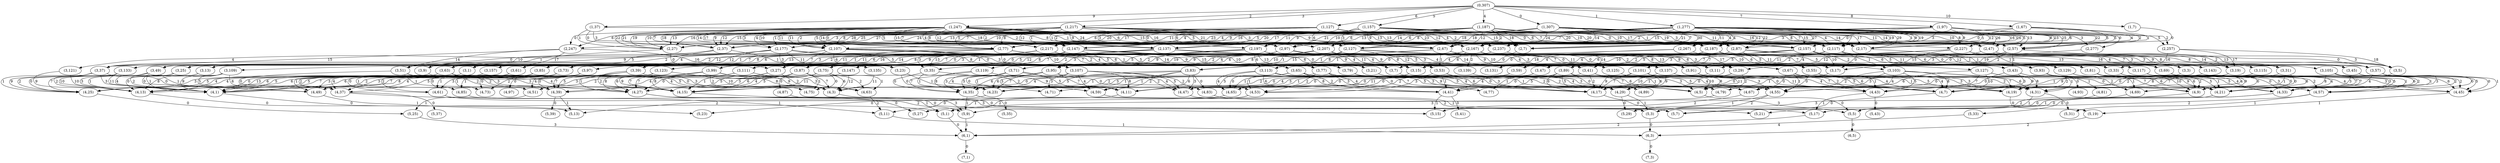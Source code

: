strict digraph G {
  1 [ label="(0,307)" ];
  2 [ label="(1,7)" ];
  3 [ label="(2,7)" ];
  4 [ label="(3,7)" ];
  5 [ label="(4,7)" ];
  6 [ label="(5,7)" ];
  7 [ label="(1,37)" ];
  8 [ label="(2,17)" ];
  9 [ label="(3,3)" ];
  10 [ label="(4,3)" ];
  11 [ label="(5,3)" ];
  12 [ label="(6,3)" ];
  13 [ label="(7,3)" ];
  14 [ label="(3,17)" ];
  15 [ label="(4,5)" ];
  16 [ label="(5,5)" ];
  17 [ label="(6,5)" ];
  18 [ label="(4,17)" ];
  19 [ label="(5,17)" ];
  20 [ label="(6,1)" ];
  21 [ label="(7,1)" ];
  22 [ label="(2,27)" ];
  23 [ label="(3,13)" ];
  24 [ label="(4,1)" ];
  25 [ label="(5,1)" ];
  26 [ label="(4,13)" ];
  27 [ label="(5,13)" ];
  28 [ label="(3,27)" ];
  29 [ label="(4,15)" ];
  30 [ label="(5,15)" ];
  31 [ label="(4,27)" ];
  32 [ label="(5,27)" ];
  33 [ label="(2,37)" ];
  34 [ label="(3,9)" ];
  35 [ label="(4,9)" ];
  36 [ label="(5,9)" ];
  37 [ label="(3,23)" ];
  38 [ label="(4,11)" ];
  39 [ label="(5,11)" ];
  40 [ label="(4,23)" ];
  41 [ label="(5,23)" ];
  42 [ label="(3,37)" ];
  43 [ label="(4,25)" ];
  44 [ label="(5,25)" ];
  45 [ label="(4,37)" ];
  46 [ label="(5,37)" ];
  47 [ label="(1,67)" ];
  48 [ label="(2,47)" ];
  49 [ label="(3,5)" ];
  50 [ label="(3,19)" ];
  51 [ label="(4,19)" ];
  52 [ label="(5,19)" ];
  53 [ label="(3,33)" ];
  54 [ label="(4,21)" ];
  55 [ label="(5,21)" ];
  56 [ label="(4,33)" ];
  57 [ label="(5,33)" ];
  58 [ label="(3,47)" ];
  59 [ label="(4,35)" ];
  60 [ label="(5,35)" ];
  61 [ label="(4,47)" ];
  62 [ label="(2,57)" ];
  63 [ label="(3,1)" ];
  64 [ label="(3,15)" ];
  65 [ label="(3,29)" ];
  66 [ label="(4,29)" ];
  67 [ label="(5,29)" ];
  68 [ label="(3,43)" ];
  69 [ label="(4,31)" ];
  70 [ label="(5,31)" ];
  71 [ label="(4,43)" ];
  72 [ label="(5,43)" ];
  73 [ label="(3,57)" ];
  74 [ label="(4,45)" ];
  75 [ label="(4,57)" ];
  76 [ label="(2,67)" ];
  77 [ label="(3,11)" ];
  78 [ label="(3,25)" ];
  79 [ label="(3,39)" ];
  80 [ label="(4,39)" ];
  81 [ label="(5,39)" ];
  82 [ label="(3,53)" ];
  83 [ label="(4,41)" ];
  84 [ label="(5,41)" ];
  85 [ label="(4,53)" ];
  86 [ label="(3,67)" ];
  87 [ label="(4,55)" ];
  88 [ label="(4,67)" ];
  89 [ label="(1,97)" ];
  90 [ label="(2,77)" ];
  91 [ label="(3,21)" ];
  92 [ label="(3,35)" ];
  93 [ label="(3,49)" ];
  94 [ label="(4,49)" ];
  95 [ label="(3,63)" ];
  96 [ label="(4,51)" ];
  97 [ label="(4,63)" ];
  98 [ label="(3,77)" ];
  99 [ label="(4,65)" ];
  100 [ label="(4,77)" ];
  101 [ label="(2,87)" ];
  102 [ label="(3,31)" ];
  103 [ label="(3,45)" ];
  104 [ label="(3,59)" ];
  105 [ label="(4,59)" ];
  106 [ label="(3,73)" ];
  107 [ label="(4,61)" ];
  108 [ label="(4,73)" ];
  109 [ label="(3,87)" ];
  110 [ label="(4,75)" ];
  111 [ label="(4,87)" ];
  112 [ label="(2,97)" ];
  113 [ label="(3,41)" ];
  114 [ label="(3,55)" ];
  115 [ label="(3,69)" ];
  116 [ label="(4,69)" ];
  117 [ label="(3,83)" ];
  118 [ label="(4,71)" ];
  119 [ label="(4,83)" ];
  120 [ label="(3,97)" ];
  121 [ label="(4,85)" ];
  122 [ label="(4,97)" ];
  123 [ label="(1,127)" ];
  124 [ label="(2,107)" ];
  125 [ label="(3,51)" ];
  126 [ label="(3,65)" ];
  127 [ label="(3,79)" ];
  128 [ label="(4,79)" ];
  129 [ label="(3,93)" ];
  130 [ label="(4,81)" ];
  131 [ label="(4,93)" ];
  132 [ label="(3,107)" ];
  133 [ label="(2,117)" ];
  134 [ label="(3,61)" ];
  135 [ label="(3,75)" ];
  136 [ label="(3,89)" ];
  137 [ label="(4,89)" ];
  138 [ label="(3,103)" ];
  139 [ label="(3,117)" ];
  140 [ label="(2,127)" ];
  141 [ label="(3,71)" ];
  142 [ label="(3,85)" ];
  143 [ label="(3,99)" ];
  144 [ label="(3,113)" ];
  145 [ label="(3,127)" ];
  146 [ label="(1,157)" ];
  147 [ label="(2,137)" ];
  148 [ label="(3,81)" ];
  149 [ label="(3,95)" ];
  150 [ label="(3,109)" ];
  151 [ label="(3,123)" ];
  152 [ label="(3,137)" ];
  153 [ label="(2,147)" ];
  154 [ label="(3,91)" ];
  155 [ label="(3,105)" ];
  156 [ label="(3,119)" ];
  157 [ label="(3,133)" ];
  158 [ label="(3,147)" ];
  159 [ label="(2,157)" ];
  160 [ label="(3,101)" ];
  161 [ label="(3,115)" ];
  162 [ label="(3,129)" ];
  163 [ label="(3,143)" ];
  164 [ label="(3,157)" ];
  165 [ label="(1,187)" ];
  166 [ label="(2,167)" ];
  167 [ label="(3,111)" ];
  168 [ label="(3,125)" ];
  169 [ label="(3,139)" ];
  170 [ label="(2,177)" ];
  171 [ label="(3,121)" ];
  172 [ label="(3,135)" ];
  173 [ label="(2,187)" ];
  174 [ label="(3,131)" ];
  175 [ label="(1,217)" ];
  176 [ label="(2,197)" ];
  177 [ label="(2,207)" ];
  178 [ label="(2,217)" ];
  179 [ label="(1,247)" ];
  180 [ label="(2,227)" ];
  181 [ label="(2,237)" ];
  182 [ label="(2,247)" ];
  183 [ label="(1,277)" ];
  184 [ label="(2,257)" ];
  185 [ label="(2,267)" ];
  186 [ label="(2,277)" ];
  187 [ label="(1,307)" ];
  5 -> 6 [ color="black" label="0" ];
  4 -> 5 [ color="black" label="0" ];
  3 -> 4 [ color="black" label="0" ];
  2 -> 3 [ color="black" label="0" ];
  1 -> 2 [ color="black" label="10" ];
  7 -> 3 [ color="black" label="3" ];
  12 -> 13 [ color="black" label="0" ];
  11 -> 12 [ color="black" label="0" ];
  10 -> 11 [ color="black" label="0" ];
  9 -> 10 [ color="black" label="0" ];
  8 -> 9 [ color="black" label="1" ];
  16 -> 17 [ color="black" label="0" ];
  15 -> 16 [ color="black" label="0" ];
  14 -> 15 [ color="black" label="1" ];
  20 -> 21 [ color="black" label="0" ];
  19 -> 20 [ color="black" label="2" ];
  18 -> 19 [ color="black" label="0" ];
  14 -> 18 [ color="black" label="0" ];
  8 -> 14 [ color="black" label="0" ];
  7 -> 8 [ color="black" label="2" ];
  25 -> 20 [ color="black" label="0" ];
  24 -> 25 [ color="black" label="0" ];
  23 -> 24 [ color="black" label="1" ];
  26 -> 27 [ color="black" label="0" ];
  23 -> 26 [ color="black" label="0" ];
  22 -> 23 [ color="black" label="1" ];
  28 -> 10 [ color="black" label="2" ];
  29 -> 30 [ color="black" label="0" ];
  28 -> 29 [ color="black" label="1" ];
  31 -> 25 [ color="black" label="1" ];
  31 -> 32 [ color="black" label="0" ];
  28 -> 31 [ color="black" label="0" ];
  22 -> 28 [ color="black" label="0" ];
  7 -> 22 [ color="black" label="1" ];
  36 -> 20 [ color="black" label="1" ];
  35 -> 36 [ color="black" label="0" ];
  34 -> 35 [ color="black" label="0" ];
  33 -> 34 [ color="black" label="2" ];
  39 -> 12 [ color="black" label="1" ];
  38 -> 39 [ color="black" label="0" ];
  37 -> 38 [ color="black" label="1" ];
  40 -> 41 [ color="black" label="0" ];
  37 -> 40 [ color="black" label="0" ];
  33 -> 37 [ color="black" label="1" ];
  42 -> 24 [ color="black" label="3" ];
  42 -> 26 [ color="black" label="2" ];
  44 -> 20 [ color="black" label="3" ];
  43 -> 44 [ color="black" label="0" ];
  42 -> 43 [ color="black" label="1" ];
  45 -> 39 [ color="black" label="1" ];
  45 -> 46 [ color="black" label="0" ];
  42 -> 45 [ color="black" label="0" ];
  33 -> 42 [ color="black" label="0" ];
  7 -> 33 [ color="black" label="0" ];
  1 -> 7 [ color="black" label="9" ];
  47 -> 3 [ color="black" label="6" ];
  47 -> 8 [ color="black" label="5" ];
  47 -> 22 [ color="black" label="4" ];
  47 -> 33 [ color="black" label="3" ];
  49 -> 15 [ color="black" label="0" ];
  48 -> 49 [ color="black" label="3" ];
  50 -> 5 [ color="black" label="1" ];
  52 -> 12 [ color="black" label="2" ];
  51 -> 52 [ color="black" label="0" ];
  50 -> 51 [ color="black" label="0" ];
  48 -> 50 [ color="black" label="2" ];
  53 -> 35 [ color="black" label="2" ];
  54 -> 55 [ color="black" label="0" ];
  53 -> 54 [ color="black" label="1" ];
  56 -> 6 [ color="black" label="1" ];
  57 -> 20 [ color="black" label="4" ];
  56 -> 57 [ color="black" label="0" ];
  53 -> 56 [ color="black" label="0" ];
  48 -> 53 [ color="black" label="1" ];
  58 -> 38 [ color="black" label="3" ];
  58 -> 40 [ color="black" label="2" ];
  59 -> 36 [ color="black" label="1" ];
  59 -> 60 [ color="black" label="0" ];
  58 -> 59 [ color="black" label="1" ];
  61 -> 55 [ color="black" label="1" ];
  58 -> 61 [ color="black" label="0" ];
  48 -> 58 [ color="black" label="0" ];
  47 -> 48 [ color="black" label="2" ];
  63 -> 24 [ color="black" label="0" ];
  62 -> 63 [ color="black" label="4" ];
  64 -> 10 [ color="black" label="1" ];
  64 -> 29 [ color="black" label="0" ];
  62 -> 64 [ color="black" label="3" ];
  65 -> 15 [ color="black" label="2" ];
  65 -> 18 [ color="black" label="1" ];
  66 -> 11 [ color="black" label="1" ];
  66 -> 67 [ color="black" label="0" ];
  65 -> 66 [ color="black" label="0" ];
  62 -> 65 [ color="black" label="2" ];
  68 -> 5 [ color="black" label="3" ];
  68 -> 51 [ color="black" label="2" ];
  69 -> 16 [ color="black" label="1" ];
  69 -> 70 [ color="black" label="0" ];
  68 -> 69 [ color="black" label="1" ];
  71 -> 19 [ color="black" label="1" ];
  71 -> 72 [ color="black" label="0" ];
  68 -> 71 [ color="black" label="0" ];
  62 -> 68 [ color="black" label="1" ];
  73 -> 35 [ color="black" label="4" ];
  73 -> 54 [ color="black" label="3" ];
  73 -> 56 [ color="black" label="2" ];
  74 -> 52 [ color="black" label="1" ];
  73 -> 74 [ color="black" label="1" ];
  75 -> 16 [ color="black" label="2" ];
  75 -> 70 [ color="black" label="1" ];
  73 -> 75 [ color="black" label="0" ];
  62 -> 73 [ color="black" label="0" ];
  47 -> 62 [ color="black" label="1" ];
  77 -> 38 [ color="black" label="0" ];
  76 -> 77 [ color="black" label="4" ];
  78 -> 24 [ color="black" label="2" ];
  78 -> 26 [ color="black" label="1" ];
  78 -> 43 [ color="black" label="0" ];
  76 -> 78 [ color="black" label="3" ];
  79 -> 10 [ color="black" label="3" ];
  79 -> 29 [ color="black" label="2" ];
  79 -> 31 [ color="black" label="1" ];
  80 -> 27 [ color="black" label="1" ];
  80 -> 81 [ color="black" label="0" ];
  79 -> 80 [ color="black" label="0" ];
  76 -> 79 [ color="black" label="2" ];
  82 -> 15 [ color="black" label="4" ];
  82 -> 18 [ color="black" label="3" ];
  82 -> 66 [ color="black" label="2" ];
  83 -> 30 [ color="black" label="1" ];
  83 -> 84 [ color="black" label="0" ];
  82 -> 83 [ color="black" label="1" ];
  85 -> 25 [ color="black" label="2" ];
  85 -> 32 [ color="black" label="1" ];
  82 -> 85 [ color="black" label="0" ];
  76 -> 82 [ color="black" label="1" ];
  86 -> 5 [ color="black" label="5" ];
  86 -> 51 [ color="black" label="4" ];
  86 -> 69 [ color="black" label="3" ];
  86 -> 71 [ color="black" label="2" ];
  87 -> 11 [ color="black" label="2" ];
  87 -> 67 [ color="black" label="1" ];
  86 -> 87 [ color="black" label="1" ];
  88 -> 30 [ color="black" label="2" ];
  86 -> 88 [ color="black" label="0" ];
  76 -> 86 [ color="black" label="0" ];
  47 -> 76 [ color="black" label="0" ];
  1 -> 47 [ color="black" label="8" ];
  89 -> 3 [ color="black" label="9" ];
  89 -> 8 [ color="black" label="8" ];
  89 -> 22 [ color="black" label="7" ];
  89 -> 33 [ color="black" label="6" ];
  89 -> 48 [ color="black" label="5" ];
  89 -> 62 [ color="black" label="4" ];
  89 -> 76 [ color="black" label="3" ];
  90 -> 4 [ color="black" label="5" ];
  91 -> 35 [ color="black" label="1" ];
  91 -> 54 [ color="black" label="0" ];
  90 -> 91 [ color="black" label="4" ];
  92 -> 38 [ color="black" label="2" ];
  92 -> 40 [ color="black" label="1" ];
  92 -> 59 [ color="black" label="0" ];
  90 -> 92 [ color="black" label="3" ];
  93 -> 24 [ color="black" label="4" ];
  93 -> 26 [ color="black" label="3" ];
  93 -> 43 [ color="black" label="2" ];
  93 -> 45 [ color="black" label="1" ];
  94 -> 41 [ color="black" label="1" ];
  93 -> 94 [ color="black" label="0" ];
  90 -> 93 [ color="black" label="2" ];
  95 -> 10 [ color="black" label="5" ];
  95 -> 29 [ color="black" label="4" ];
  95 -> 31 [ color="black" label="3" ];
  95 -> 80 [ color="black" label="2" ];
  96 -> 44 [ color="black" label="1" ];
  95 -> 96 [ color="black" label="1" ];
  97 -> 39 [ color="black" label="2" ];
  95 -> 97 [ color="black" label="0" ];
  90 -> 95 [ color="black" label="1" ];
  98 -> 15 [ color="black" label="6" ];
  98 -> 18 [ color="black" label="5" ];
  98 -> 66 [ color="black" label="4" ];
  98 -> 83 [ color="black" label="3" ];
  98 -> 85 [ color="black" label="2" ];
  99 -> 27 [ color="black" label="2" ];
  98 -> 99 [ color="black" label="1" ];
  98 -> 100 [ color="black" label="0" ];
  90 -> 98 [ color="black" label="0" ];
  89 -> 90 [ color="black" label="2" ];
  101 -> 9 [ color="black" label="6" ];
  101 -> 14 [ color="black" label="5" ];
  102 -> 5 [ color="black" label="2" ];
  102 -> 51 [ color="black" label="1" ];
  102 -> 69 [ color="black" label="0" ];
  101 -> 102 [ color="black" label="4" ];
  103 -> 35 [ color="black" label="3" ];
  103 -> 54 [ color="black" label="2" ];
  103 -> 56 [ color="black" label="1" ];
  103 -> 74 [ color="black" label="0" ];
  101 -> 103 [ color="black" label="3" ];
  104 -> 38 [ color="black" label="4" ];
  104 -> 40 [ color="black" label="3" ];
  104 -> 59 [ color="black" label="2" ];
  104 -> 61 [ color="black" label="1" ];
  105 -> 6 [ color="black" label="2" ];
  104 -> 105 [ color="black" label="0" ];
  101 -> 104 [ color="black" label="2" ];
  106 -> 24 [ color="black" label="6" ];
  106 -> 26 [ color="black" label="5" ];
  106 -> 43 [ color="black" label="4" ];
  106 -> 45 [ color="black" label="3" ];
  106 -> 94 [ color="black" label="2" ];
  107 -> 36 [ color="black" label="2" ];
  106 -> 107 [ color="black" label="1" ];
  106 -> 108 [ color="black" label="0" ];
  101 -> 106 [ color="black" label="1" ];
  109 -> 10 [ color="black" label="7" ];
  109 -> 29 [ color="black" label="6" ];
  109 -> 31 [ color="black" label="5" ];
  109 -> 80 [ color="black" label="4" ];
  109 -> 96 [ color="black" label="3" ];
  109 -> 97 [ color="black" label="2" ];
  109 -> 110 [ color="black" label="1" ];
  111 -> 36 [ color="black" label="3" ];
  109 -> 111 [ color="black" label="0" ];
  101 -> 109 [ color="black" label="0" ];
  89 -> 101 [ color="black" label="1" ];
  112 -> 23 [ color="black" label="6" ];
  112 -> 28 [ color="black" label="5" ];
  113 -> 15 [ color="black" label="3" ];
  113 -> 18 [ color="black" label="2" ];
  113 -> 66 [ color="black" label="1" ];
  113 -> 83 [ color="black" label="0" ];
  112 -> 113 [ color="black" label="4" ];
  114 -> 5 [ color="black" label="4" ];
  114 -> 51 [ color="black" label="3" ];
  114 -> 69 [ color="black" label="2" ];
  114 -> 71 [ color="black" label="1" ];
  114 -> 87 [ color="black" label="0" ];
  112 -> 114 [ color="black" label="3" ];
  115 -> 35 [ color="black" label="5" ];
  115 -> 54 [ color="black" label="4" ];
  115 -> 56 [ color="black" label="3" ];
  115 -> 74 [ color="black" label="2" ];
  115 -> 75 [ color="black" label="1" ];
  116 -> 19 [ color="black" label="2" ];
  115 -> 116 [ color="black" label="0" ];
  112 -> 115 [ color="black" label="2" ];
  117 -> 38 [ color="black" label="6" ];
  117 -> 40 [ color="black" label="5" ];
  117 -> 59 [ color="black" label="4" ];
  117 -> 61 [ color="black" label="3" ];
  117 -> 105 [ color="black" label="2" ];
  117 -> 118 [ color="black" label="1" ];
  119 -> 16 [ color="black" label="3" ];
  117 -> 119 [ color="black" label="0" ];
  112 -> 117 [ color="black" label="1" ];
  120 -> 24 [ color="black" label="8" ];
  120 -> 26 [ color="black" label="7" ];
  120 -> 43 [ color="black" label="6" ];
  120 -> 45 [ color="black" label="5" ];
  120 -> 94 [ color="black" label="4" ];
  120 -> 107 [ color="black" label="3" ];
  120 -> 108 [ color="black" label="2" ];
  121 -> 6 [ color="black" label="3" ];
  120 -> 121 [ color="black" label="1" ];
  120 -> 122 [ color="black" label="0" ];
  112 -> 120 [ color="black" label="0" ];
  89 -> 112 [ color="black" label="0" ];
  1 -> 89 [ color="black" label="7" ];
  123 -> 3 [ color="black" label="12" ];
  123 -> 8 [ color="black" label="11" ];
  123 -> 22 [ color="black" label="10" ];
  123 -> 33 [ color="black" label="9" ];
  123 -> 48 [ color="black" label="8" ];
  123 -> 62 [ color="black" label="7" ];
  123 -> 76 [ color="black" label="6" ];
  123 -> 90 [ color="black" label="5" ];
  123 -> 101 [ color="black" label="4" ];
  123 -> 112 [ color="black" label="3" ];
  124 -> 34 [ color="black" label="7" ];
  124 -> 37 [ color="black" label="6" ];
  124 -> 42 [ color="black" label="5" ];
  125 -> 10 [ color="black" label="4" ];
  125 -> 29 [ color="black" label="3" ];
  125 -> 31 [ color="black" label="2" ];
  125 -> 80 [ color="black" label="1" ];
  125 -> 96 [ color="black" label="0" ];
  124 -> 125 [ color="black" label="4" ];
  126 -> 15 [ color="black" label="5" ];
  126 -> 18 [ color="black" label="4" ];
  126 -> 66 [ color="black" label="3" ];
  126 -> 83 [ color="black" label="2" ];
  126 -> 85 [ color="black" label="1" ];
  126 -> 99 [ color="black" label="0" ];
  124 -> 126 [ color="black" label="3" ];
  127 -> 5 [ color="black" label="6" ];
  127 -> 51 [ color="black" label="5" ];
  127 -> 69 [ color="black" label="4" ];
  127 -> 71 [ color="black" label="3" ];
  127 -> 87 [ color="black" label="2" ];
  127 -> 88 [ color="black" label="1" ];
  128 -> 25 [ color="black" label="3" ];
  127 -> 128 [ color="black" label="0" ];
  124 -> 127 [ color="black" label="2" ];
  129 -> 35 [ color="black" label="7" ];
  129 -> 54 [ color="black" label="6" ];
  129 -> 56 [ color="black" label="5" ];
  129 -> 74 [ color="black" label="4" ];
  129 -> 75 [ color="black" label="3" ];
  129 -> 116 [ color="black" label="2" ];
  130 -> 11 [ color="black" label="3" ];
  129 -> 130 [ color="black" label="1" ];
  129 -> 131 [ color="black" label="0" ];
  124 -> 129 [ color="black" label="1" ];
  132 -> 38 [ color="black" label="8" ];
  132 -> 40 [ color="black" label="7" ];
  132 -> 59 [ color="black" label="6" ];
  132 -> 61 [ color="black" label="5" ];
  132 -> 105 [ color="black" label="4" ];
  132 -> 118 [ color="black" label="3" ];
  132 -> 119 [ color="black" label="2" ];
  124 -> 132 [ color="black" label="0" ];
  123 -> 124 [ color="black" label="2" ];
  133 -> 49 [ color="black" label="8" ];
  133 -> 50 [ color="black" label="7" ];
  133 -> 53 [ color="black" label="6" ];
  133 -> 58 [ color="black" label="5" ];
  134 -> 24 [ color="black" label="5" ];
  134 -> 26 [ color="black" label="4" ];
  134 -> 43 [ color="black" label="3" ];
  134 -> 45 [ color="black" label="2" ];
  134 -> 94 [ color="black" label="1" ];
  134 -> 107 [ color="black" label="0" ];
  133 -> 134 [ color="black" label="4" ];
  135 -> 10 [ color="black" label="6" ];
  135 -> 29 [ color="black" label="5" ];
  135 -> 31 [ color="black" label="4" ];
  135 -> 80 [ color="black" label="3" ];
  135 -> 96 [ color="black" label="2" ];
  135 -> 97 [ color="black" label="1" ];
  135 -> 110 [ color="black" label="0" ];
  133 -> 135 [ color="black" label="3" ];
  136 -> 15 [ color="black" label="7" ];
  136 -> 18 [ color="black" label="6" ];
  136 -> 66 [ color="black" label="5" ];
  136 -> 83 [ color="black" label="4" ];
  136 -> 85 [ color="black" label="3" ];
  136 -> 99 [ color="black" label="2" ];
  136 -> 100 [ color="black" label="1" ];
  136 -> 137 [ color="black" label="0" ];
  133 -> 136 [ color="black" label="2" ];
  138 -> 5 [ color="black" label="8" ];
  138 -> 51 [ color="black" label="7" ];
  138 -> 69 [ color="black" label="6" ];
  138 -> 71 [ color="black" label="5" ];
  138 -> 87 [ color="black" label="4" ];
  138 -> 88 [ color="black" label="3" ];
  138 -> 128 [ color="black" label="2" ];
  133 -> 138 [ color="black" label="1" ];
  139 -> 35 [ color="black" label="9" ];
  139 -> 54 [ color="black" label="8" ];
  139 -> 56 [ color="black" label="7" ];
  139 -> 74 [ color="black" label="6" ];
  139 -> 75 [ color="black" label="5" ];
  139 -> 116 [ color="black" label="4" ];
  133 -> 139 [ color="black" label="0" ];
  123 -> 133 [ color="black" label="1" ];
  140 -> 63 [ color="black" label="9" ];
  140 -> 64 [ color="black" label="8" ];
  140 -> 65 [ color="black" label="7" ];
  140 -> 68 [ color="black" label="6" ];
  140 -> 73 [ color="black" label="5" ];
  141 -> 38 [ color="black" label="5" ];
  141 -> 40 [ color="black" label="4" ];
  141 -> 59 [ color="black" label="3" ];
  141 -> 61 [ color="black" label="2" ];
  141 -> 105 [ color="black" label="1" ];
  141 -> 118 [ color="black" label="0" ];
  140 -> 141 [ color="black" label="4" ];
  142 -> 24 [ color="black" label="7" ];
  142 -> 26 [ color="black" label="6" ];
  142 -> 43 [ color="black" label="5" ];
  142 -> 45 [ color="black" label="4" ];
  142 -> 94 [ color="black" label="3" ];
  142 -> 107 [ color="black" label="2" ];
  142 -> 108 [ color="black" label="1" ];
  142 -> 121 [ color="black" label="0" ];
  140 -> 142 [ color="black" label="3" ];
  143 -> 10 [ color="black" label="8" ];
  143 -> 29 [ color="black" label="7" ];
  143 -> 31 [ color="black" label="6" ];
  143 -> 80 [ color="black" label="5" ];
  143 -> 96 [ color="black" label="4" ];
  143 -> 97 [ color="black" label="3" ];
  143 -> 110 [ color="black" label="2" ];
  140 -> 143 [ color="black" label="2" ];
  144 -> 15 [ color="black" label="9" ];
  144 -> 18 [ color="black" label="8" ];
  144 -> 66 [ color="black" label="7" ];
  144 -> 83 [ color="black" label="6" ];
  144 -> 85 [ color="black" label="5" ];
  144 -> 99 [ color="black" label="4" ];
  140 -> 144 [ color="black" label="1" ];
  145 -> 5 [ color="black" label="10" ];
  145 -> 51 [ color="black" label="9" ];
  145 -> 69 [ color="black" label="8" ];
  145 -> 71 [ color="black" label="7" ];
  145 -> 87 [ color="black" label="6" ];
  140 -> 145 [ color="black" label="0" ];
  123 -> 140 [ color="black" label="0" ];
  1 -> 123 [ color="black" label="6" ];
  146 -> 3 [ color="black" label="15" ];
  146 -> 8 [ color="black" label="14" ];
  146 -> 22 [ color="black" label="13" ];
  146 -> 33 [ color="black" label="12" ];
  146 -> 48 [ color="black" label="11" ];
  146 -> 62 [ color="black" label="10" ];
  146 -> 76 [ color="black" label="9" ];
  146 -> 90 [ color="black" label="8" ];
  146 -> 101 [ color="black" label="7" ];
  146 -> 112 [ color="black" label="6" ];
  146 -> 124 [ color="black" label="5" ];
  146 -> 133 [ color="black" label="4" ];
  146 -> 140 [ color="black" label="3" ];
  147 -> 77 [ color="black" label="9" ];
  147 -> 78 [ color="black" label="8" ];
  147 -> 79 [ color="black" label="7" ];
  147 -> 82 [ color="black" label="6" ];
  147 -> 86 [ color="black" label="5" ];
  148 -> 35 [ color="black" label="6" ];
  148 -> 54 [ color="black" label="5" ];
  148 -> 56 [ color="black" label="4" ];
  148 -> 74 [ color="black" label="3" ];
  148 -> 75 [ color="black" label="2" ];
  148 -> 116 [ color="black" label="1" ];
  147 -> 148 [ color="black" label="4" ];
  149 -> 38 [ color="black" label="7" ];
  149 -> 40 [ color="black" label="6" ];
  149 -> 59 [ color="black" label="5" ];
  149 -> 61 [ color="black" label="4" ];
  149 -> 105 [ color="black" label="3" ];
  147 -> 149 [ color="black" label="3" ];
  150 -> 24 [ color="black" label="9" ];
  150 -> 26 [ color="black" label="8" ];
  150 -> 43 [ color="black" label="7" ];
  150 -> 45 [ color="black" label="6" ];
  150 -> 94 [ color="black" label="5" ];
  147 -> 150 [ color="black" label="2" ];
  151 -> 10 [ color="black" label="10" ];
  151 -> 29 [ color="black" label="9" ];
  151 -> 31 [ color="black" label="8" ];
  151 -> 80 [ color="black" label="7" ];
  147 -> 151 [ color="black" label="1" ];
  152 -> 15 [ color="black" label="11" ];
  152 -> 18 [ color="black" label="10" ];
  152 -> 66 [ color="black" label="9" ];
  147 -> 152 [ color="black" label="0" ];
  146 -> 147 [ color="black" label="2" ];
  153 -> 4 [ color="black" label="10" ];
  153 -> 91 [ color="black" label="9" ];
  153 -> 92 [ color="black" label="8" ];
  153 -> 93 [ color="black" label="7" ];
  153 -> 95 [ color="black" label="6" ];
  153 -> 98 [ color="black" label="5" ];
  154 -> 5 [ color="black" label="7" ];
  154 -> 51 [ color="black" label="6" ];
  154 -> 69 [ color="black" label="5" ];
  154 -> 71 [ color="black" label="4" ];
  154 -> 87 [ color="black" label="3" ];
  153 -> 154 [ color="black" label="4" ];
  155 -> 35 [ color="black" label="8" ];
  155 -> 54 [ color="black" label="7" ];
  155 -> 56 [ color="black" label="6" ];
  155 -> 74 [ color="black" label="5" ];
  153 -> 155 [ color="black" label="3" ];
  156 -> 38 [ color="black" label="9" ];
  156 -> 40 [ color="black" label="8" ];
  156 -> 59 [ color="black" label="7" ];
  153 -> 156 [ color="black" label="2" ];
  157 -> 24 [ color="black" label="11" ];
  157 -> 26 [ color="black" label="10" ];
  157 -> 43 [ color="black" label="9" ];
  153 -> 157 [ color="black" label="1" ];
  158 -> 10 [ color="black" label="12" ];
  158 -> 29 [ color="black" label="11" ];
  153 -> 158 [ color="black" label="0" ];
  146 -> 153 [ color="black" label="1" ];
  159 -> 9 [ color="black" label="11" ];
  159 -> 14 [ color="black" label="10" ];
  159 -> 102 [ color="black" label="9" ];
  159 -> 103 [ color="black" label="8" ];
  159 -> 104 [ color="black" label="7" ];
  159 -> 106 [ color="black" label="6" ];
  159 -> 109 [ color="black" label="5" ];
  160 -> 15 [ color="black" label="8" ];
  160 -> 18 [ color="black" label="7" ];
  160 -> 66 [ color="black" label="6" ];
  160 -> 83 [ color="black" label="5" ];
  159 -> 160 [ color="black" label="4" ];
  161 -> 5 [ color="black" label="9" ];
  161 -> 51 [ color="black" label="8" ];
  161 -> 69 [ color="black" label="7" ];
  159 -> 161 [ color="black" label="3" ];
  162 -> 35 [ color="black" label="10" ];
  162 -> 54 [ color="black" label="9" ];
  159 -> 162 [ color="black" label="2" ];
  163 -> 38 [ color="black" label="11" ];
  159 -> 163 [ color="black" label="1" ];
  164 -> 24 [ color="black" label="13" ];
  159 -> 164 [ color="black" label="0" ];
  146 -> 159 [ color="black" label="0" ];
  1 -> 146 [ color="black" label="5" ];
  165 -> 3 [ color="black" label="18" ];
  165 -> 8 [ color="black" label="17" ];
  165 -> 22 [ color="black" label="16" ];
  165 -> 33 [ color="black" label="15" ];
  165 -> 48 [ color="black" label="14" ];
  165 -> 62 [ color="black" label="13" ];
  165 -> 76 [ color="black" label="12" ];
  165 -> 90 [ color="black" label="11" ];
  165 -> 101 [ color="black" label="10" ];
  165 -> 112 [ color="black" label="9" ];
  165 -> 124 [ color="black" label="8" ];
  165 -> 133 [ color="black" label="7" ];
  165 -> 140 [ color="black" label="6" ];
  165 -> 147 [ color="black" label="5" ];
  165 -> 153 [ color="black" label="4" ];
  165 -> 159 [ color="black" label="3" ];
  166 -> 23 [ color="black" label="11" ];
  166 -> 28 [ color="black" label="10" ];
  166 -> 113 [ color="black" label="9" ];
  166 -> 114 [ color="black" label="8" ];
  166 -> 115 [ color="black" label="7" ];
  166 -> 117 [ color="black" label="6" ];
  166 -> 120 [ color="black" label="5" ];
  167 -> 10 [ color="black" label="9" ];
  167 -> 29 [ color="black" label="8" ];
  167 -> 31 [ color="black" label="7" ];
  166 -> 167 [ color="black" label="4" ];
  168 -> 15 [ color="black" label="10" ];
  168 -> 18 [ color="black" label="9" ];
  166 -> 168 [ color="black" label="3" ];
  169 -> 5 [ color="black" label="11" ];
  166 -> 169 [ color="black" label="2" ];
  165 -> 166 [ color="black" label="2" ];
  170 -> 34 [ color="black" label="12" ];
  170 -> 37 [ color="black" label="11" ];
  170 -> 42 [ color="black" label="10" ];
  170 -> 125 [ color="black" label="9" ];
  170 -> 126 [ color="black" label="8" ];
  170 -> 127 [ color="black" label="7" ];
  170 -> 129 [ color="black" label="6" ];
  170 -> 132 [ color="black" label="5" ];
  171 -> 24 [ color="black" label="10" ];
  171 -> 26 [ color="black" label="9" ];
  170 -> 171 [ color="black" label="4" ];
  172 -> 10 [ color="black" label="11" ];
  170 -> 172 [ color="black" label="3" ];
  165 -> 170 [ color="black" label="1" ];
  173 -> 49 [ color="black" label="13" ];
  173 -> 50 [ color="black" label="12" ];
  173 -> 53 [ color="black" label="11" ];
  173 -> 58 [ color="black" label="10" ];
  173 -> 134 [ color="black" label="9" ];
  173 -> 135 [ color="black" label="8" ];
  173 -> 136 [ color="black" label="7" ];
  173 -> 138 [ color="black" label="6" ];
  173 -> 139 [ color="black" label="5" ];
  173 -> 174 [ color="black" label="4" ];
  165 -> 173 [ color="black" label="0" ];
  1 -> 165 [ color="black" label="4" ];
  175 -> 3 [ color="black" label="21" ];
  175 -> 8 [ color="black" label="20" ];
  175 -> 22 [ color="black" label="19" ];
  175 -> 33 [ color="black" label="18" ];
  175 -> 48 [ color="black" label="17" ];
  175 -> 62 [ color="black" label="16" ];
  175 -> 76 [ color="black" label="15" ];
  175 -> 90 [ color="black" label="14" ];
  175 -> 101 [ color="black" label="13" ];
  175 -> 112 [ color="black" label="12" ];
  175 -> 124 [ color="black" label="11" ];
  175 -> 133 [ color="black" label="10" ];
  175 -> 140 [ color="black" label="9" ];
  175 -> 147 [ color="black" label="8" ];
  175 -> 153 [ color="black" label="7" ];
  175 -> 159 [ color="black" label="6" ];
  175 -> 166 [ color="black" label="5" ];
  175 -> 170 [ color="black" label="4" ];
  175 -> 173 [ color="black" label="3" ];
  176 -> 63 [ color="black" label="14" ];
  176 -> 64 [ color="black" label="13" ];
  176 -> 65 [ color="black" label="12" ];
  176 -> 68 [ color="black" label="11" ];
  176 -> 73 [ color="black" label="10" ];
  176 -> 141 [ color="black" label="9" ];
  176 -> 142 [ color="black" label="8" ];
  176 -> 143 [ color="black" label="7" ];
  176 -> 144 [ color="black" label="6" ];
  175 -> 176 [ color="black" label="2" ];
  177 -> 77 [ color="black" label="14" ];
  177 -> 78 [ color="black" label="13" ];
  177 -> 79 [ color="black" label="12" ];
  177 -> 82 [ color="black" label="11" ];
  177 -> 86 [ color="black" label="10" ];
  177 -> 148 [ color="black" label="9" ];
  177 -> 149 [ color="black" label="8" ];
  175 -> 177 [ color="black" label="1" ];
  178 -> 4 [ color="black" label="15" ];
  178 -> 91 [ color="black" label="14" ];
  178 -> 92 [ color="black" label="13" ];
  178 -> 93 [ color="black" label="12" ];
  178 -> 95 [ color="black" label="11" ];
  178 -> 98 [ color="black" label="10" ];
  178 -> 154 [ color="black" label="9" ];
  175 -> 178 [ color="black" label="0" ];
  1 -> 175 [ color="black" label="3" ];
  179 -> 3 [ color="black" label="24" ];
  179 -> 8 [ color="black" label="23" ];
  179 -> 22 [ color="black" label="22" ];
  179 -> 33 [ color="black" label="21" ];
  179 -> 48 [ color="black" label="20" ];
  179 -> 62 [ color="black" label="19" ];
  179 -> 76 [ color="black" label="18" ];
  179 -> 90 [ color="black" label="17" ];
  179 -> 101 [ color="black" label="16" ];
  179 -> 112 [ color="black" label="15" ];
  179 -> 124 [ color="black" label="14" ];
  179 -> 133 [ color="black" label="13" ];
  179 -> 140 [ color="black" label="12" ];
  179 -> 147 [ color="black" label="11" ];
  179 -> 153 [ color="black" label="10" ];
  179 -> 159 [ color="black" label="9" ];
  179 -> 166 [ color="black" label="8" ];
  179 -> 170 [ color="black" label="7" ];
  179 -> 173 [ color="black" label="6" ];
  179 -> 176 [ color="black" label="5" ];
  179 -> 177 [ color="black" label="4" ];
  179 -> 178 [ color="black" label="3" ];
  180 -> 9 [ color="black" label="16" ];
  180 -> 14 [ color="black" label="15" ];
  180 -> 102 [ color="black" label="14" ];
  180 -> 103 [ color="black" label="13" ];
  180 -> 104 [ color="black" label="12" ];
  180 -> 106 [ color="black" label="11" ];
  179 -> 180 [ color="black" label="2" ];
  181 -> 23 [ color="black" label="16" ];
  181 -> 28 [ color="black" label="15" ];
  181 -> 113 [ color="black" label="14" ];
  181 -> 114 [ color="black" label="13" ];
  179 -> 181 [ color="black" label="1" ];
  182 -> 34 [ color="black" label="17" ];
  182 -> 37 [ color="black" label="16" ];
  182 -> 42 [ color="black" label="15" ];
  182 -> 125 [ color="black" label="14" ];
  179 -> 182 [ color="black" label="0" ];
  1 -> 179 [ color="black" label="2" ];
  183 -> 3 [ color="black" label="27" ];
  183 -> 8 [ color="black" label="26" ];
  183 -> 22 [ color="black" label="25" ];
  183 -> 33 [ color="black" label="24" ];
  183 -> 48 [ color="black" label="23" ];
  183 -> 62 [ color="black" label="22" ];
  183 -> 76 [ color="black" label="21" ];
  183 -> 90 [ color="black" label="20" ];
  183 -> 101 [ color="black" label="19" ];
  183 -> 112 [ color="black" label="18" ];
  183 -> 124 [ color="black" label="17" ];
  183 -> 133 [ color="black" label="16" ];
  183 -> 140 [ color="black" label="15" ];
  183 -> 147 [ color="black" label="14" ];
  183 -> 153 [ color="black" label="13" ];
  183 -> 159 [ color="black" label="12" ];
  183 -> 166 [ color="black" label="11" ];
  183 -> 170 [ color="black" label="10" ];
  183 -> 173 [ color="black" label="9" ];
  183 -> 176 [ color="black" label="8" ];
  183 -> 177 [ color="black" label="7" ];
  183 -> 178 [ color="black" label="6" ];
  183 -> 180 [ color="black" label="5" ];
  183 -> 181 [ color="black" label="4" ];
  183 -> 182 [ color="black" label="3" ];
  184 -> 49 [ color="black" label="18" ];
  184 -> 50 [ color="black" label="17" ];
  184 -> 53 [ color="black" label="16" ];
  183 -> 184 [ color="black" label="2" ];
  185 -> 63 [ color="black" label="19" ];
  185 -> 64 [ color="black" label="18" ];
  185 -> 65 [ color="black" label="17" ];
  183 -> 185 [ color="black" label="1" ];
  186 -> 77 [ color="black" label="19" ];
  183 -> 186 [ color="black" label="0" ];
  1 -> 183 [ color="black" label="1" ];
  187 -> 3 [ color="black" label="30" ];
  187 -> 8 [ color="black" label="29" ];
  187 -> 22 [ color="black" label="28" ];
  187 -> 33 [ color="black" label="27" ];
  187 -> 48 [ color="black" label="26" ];
  187 -> 62 [ color="black" label="25" ];
  187 -> 76 [ color="black" label="24" ];
  187 -> 90 [ color="black" label="23" ];
  187 -> 101 [ color="black" label="22" ];
  187 -> 112 [ color="black" label="21" ];
  187 -> 124 [ color="black" label="20" ];
  187 -> 133 [ color="black" label="19" ];
  187 -> 140 [ color="black" label="18" ];
  187 -> 147 [ color="black" label="17" ];
  187 -> 153 [ color="black" label="16" ];
  187 -> 159 [ color="black" label="15" ];
  187 -> 166 [ color="black" label="14" ];
  187 -> 170 [ color="black" label="13" ];
  187 -> 173 [ color="black" label="12" ];
  187 -> 176 [ color="black" label="11" ];
  187 -> 177 [ color="black" label="10" ];
  187 -> 178 [ color="black" label="9" ];
  187 -> 180 [ color="black" label="8" ];
  187 -> 181 [ color="black" label="7" ];
  187 -> 182 [ color="black" label="6" ];
  187 -> 184 [ color="black" label="5" ];
  187 -> 185 [ color="black" label="4" ];
  187 -> 186 [ color="black" label="3" ];
  1 -> 187 [ color="black" label="0" ];
}
